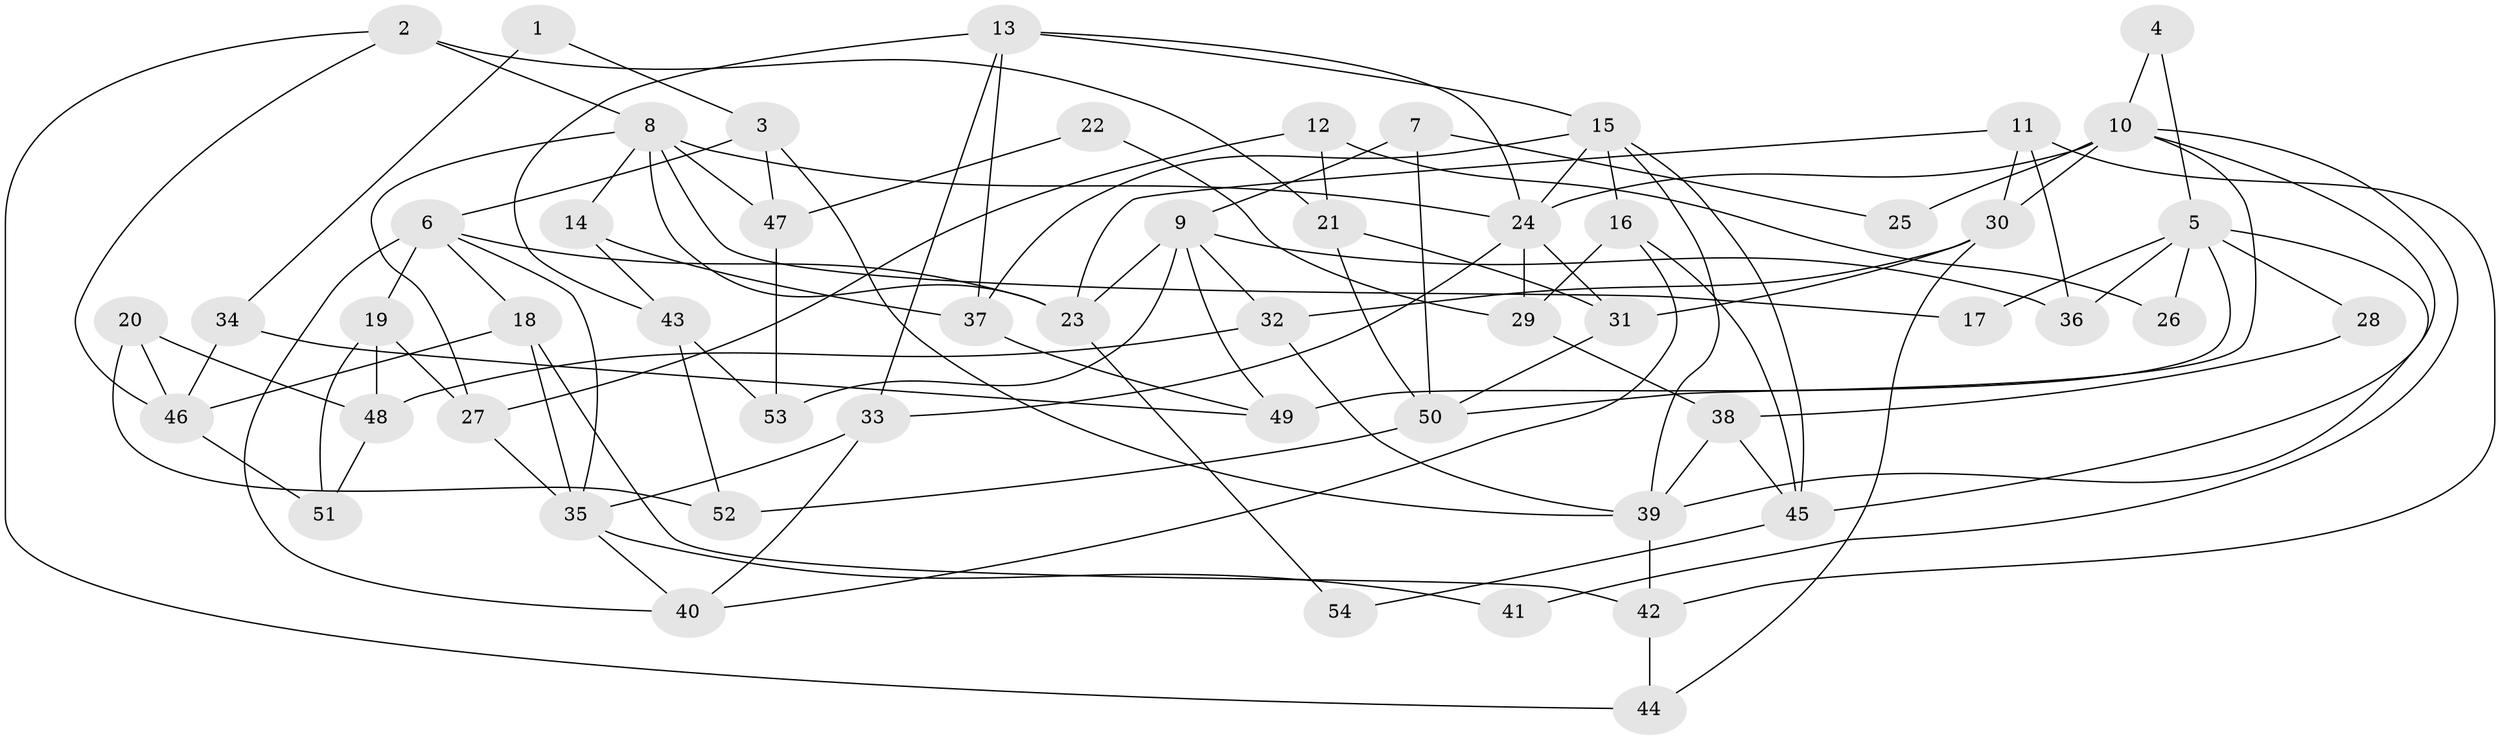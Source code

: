 // coarse degree distribution, {4: 0.36363636363636365, 7: 0.09090909090909091, 2: 0.12121212121212122, 3: 0.09090909090909091, 8: 0.12121212121212122, 5: 0.18181818181818182, 6: 0.030303030303030304}
// Generated by graph-tools (version 1.1) at 2025/37/03/04/25 23:37:13]
// undirected, 54 vertices, 108 edges
graph export_dot {
  node [color=gray90,style=filled];
  1;
  2;
  3;
  4;
  5;
  6;
  7;
  8;
  9;
  10;
  11;
  12;
  13;
  14;
  15;
  16;
  17;
  18;
  19;
  20;
  21;
  22;
  23;
  24;
  25;
  26;
  27;
  28;
  29;
  30;
  31;
  32;
  33;
  34;
  35;
  36;
  37;
  38;
  39;
  40;
  41;
  42;
  43;
  44;
  45;
  46;
  47;
  48;
  49;
  50;
  51;
  52;
  53;
  54;
  1 -- 3;
  1 -- 34;
  2 -- 8;
  2 -- 44;
  2 -- 21;
  2 -- 46;
  3 -- 6;
  3 -- 39;
  3 -- 47;
  4 -- 10;
  4 -- 5;
  5 -- 45;
  5 -- 36;
  5 -- 17;
  5 -- 26;
  5 -- 28;
  5 -- 49;
  6 -- 19;
  6 -- 35;
  6 -- 18;
  6 -- 23;
  6 -- 40;
  7 -- 9;
  7 -- 50;
  7 -- 25;
  8 -- 47;
  8 -- 24;
  8 -- 14;
  8 -- 17;
  8 -- 23;
  8 -- 27;
  9 -- 32;
  9 -- 23;
  9 -- 36;
  9 -- 49;
  9 -- 53;
  10 -- 30;
  10 -- 24;
  10 -- 25;
  10 -- 39;
  10 -- 41;
  10 -- 50;
  11 -- 23;
  11 -- 42;
  11 -- 30;
  11 -- 36;
  12 -- 21;
  12 -- 27;
  12 -- 26;
  13 -- 37;
  13 -- 15;
  13 -- 24;
  13 -- 33;
  13 -- 43;
  14 -- 37;
  14 -- 43;
  15 -- 24;
  15 -- 16;
  15 -- 37;
  15 -- 39;
  15 -- 45;
  16 -- 29;
  16 -- 40;
  16 -- 45;
  18 -- 35;
  18 -- 42;
  18 -- 46;
  19 -- 51;
  19 -- 27;
  19 -- 48;
  20 -- 48;
  20 -- 46;
  20 -- 52;
  21 -- 50;
  21 -- 31;
  22 -- 47;
  22 -- 29;
  23 -- 54;
  24 -- 31;
  24 -- 29;
  24 -- 33;
  27 -- 35;
  28 -- 38;
  29 -- 38;
  30 -- 31;
  30 -- 32;
  30 -- 44;
  31 -- 50;
  32 -- 39;
  32 -- 48;
  33 -- 35;
  33 -- 40;
  34 -- 49;
  34 -- 46;
  35 -- 40;
  35 -- 41;
  37 -- 49;
  38 -- 45;
  38 -- 39;
  39 -- 42;
  42 -- 44;
  43 -- 52;
  43 -- 53;
  45 -- 54;
  46 -- 51;
  47 -- 53;
  48 -- 51;
  50 -- 52;
}
